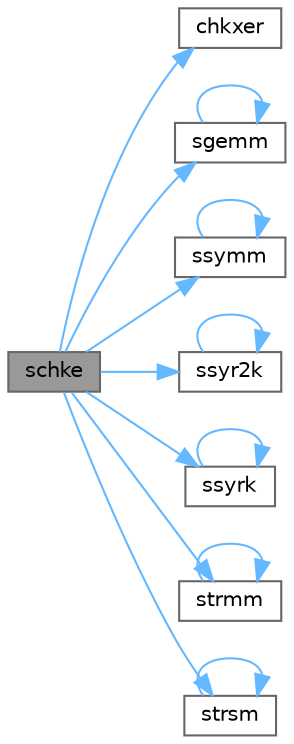 digraph "schke"
{
 // LATEX_PDF_SIZE
  bgcolor="transparent";
  edge [fontname=Helvetica,fontsize=10,labelfontname=Helvetica,labelfontsize=10];
  node [fontname=Helvetica,fontsize=10,shape=box,height=0.2,width=0.4];
  rankdir="LR";
  Node1 [id="Node000001",label="schke",height=0.2,width=0.4,color="gray40", fillcolor="grey60", style="filled", fontcolor="black",tooltip=" "];
  Node1 -> Node2 [id="edge14_Node000001_Node000002",color="steelblue1",style="solid",tooltip=" "];
  Node2 [id="Node000002",label="chkxer",height=0.2,width=0.4,color="grey40", fillcolor="white", style="filled",URL="$cblat2_8f.html#af45b42ec3c6b47e26cd20551dfd87ea6",tooltip=" "];
  Node1 -> Node3 [id="edge15_Node000001_Node000003",color="steelblue1",style="solid",tooltip=" "];
  Node3 [id="Node000003",label="sgemm",height=0.2,width=0.4,color="grey40", fillcolor="white", style="filled",URL="$bench_2btl_2libs_2_b_l_a_s_2blas_8h.html#adbecd3f08fab7db9e8fe9c9bd306f2c0",tooltip=" "];
  Node3 -> Node3 [id="edge16_Node000003_Node000003",color="steelblue1",style="solid",tooltip=" "];
  Node1 -> Node4 [id="edge17_Node000001_Node000004",color="steelblue1",style="solid",tooltip=" "];
  Node4 [id="Node000004",label="ssymm",height=0.2,width=0.4,color="grey40", fillcolor="white", style="filled",URL="$bench_2btl_2libs_2_b_l_a_s_2blas_8h.html#ada98d6411402b061e2902e7b0c2f2ee2",tooltip=" "];
  Node4 -> Node4 [id="edge18_Node000004_Node000004",color="steelblue1",style="solid",tooltip=" "];
  Node1 -> Node5 [id="edge19_Node000001_Node000005",color="steelblue1",style="solid",tooltip=" "];
  Node5 [id="Node000005",label="ssyr2k",height=0.2,width=0.4,color="grey40", fillcolor="white", style="filled",URL="$bench_2btl_2libs_2_b_l_a_s_2blas_8h.html#a9aabb2ca24ece94b7f933d49210e803d",tooltip=" "];
  Node5 -> Node5 [id="edge20_Node000005_Node000005",color="steelblue1",style="solid",tooltip=" "];
  Node1 -> Node6 [id="edge21_Node000001_Node000006",color="steelblue1",style="solid",tooltip=" "];
  Node6 [id="Node000006",label="ssyrk",height=0.2,width=0.4,color="grey40", fillcolor="white", style="filled",URL="$bench_2btl_2libs_2_b_l_a_s_2blas_8h.html#aa90b7ccd042d06f19d3e6da3d240231a",tooltip=" "];
  Node6 -> Node6 [id="edge22_Node000006_Node000006",color="steelblue1",style="solid",tooltip=" "];
  Node1 -> Node7 [id="edge23_Node000001_Node000007",color="steelblue1",style="solid",tooltip=" "];
  Node7 [id="Node000007",label="strmm",height=0.2,width=0.4,color="grey40", fillcolor="white", style="filled",URL="$bench_2btl_2libs_2_b_l_a_s_2blas_8h.html#a805e1e315959cb8192d8ccba46286cb0",tooltip=" "];
  Node7 -> Node7 [id="edge24_Node000007_Node000007",color="steelblue1",style="solid",tooltip=" "];
  Node1 -> Node8 [id="edge25_Node000001_Node000008",color="steelblue1",style="solid",tooltip=" "];
  Node8 [id="Node000008",label="strsm",height=0.2,width=0.4,color="grey40", fillcolor="white", style="filled",URL="$bench_2btl_2libs_2_b_l_a_s_2blas_8h.html#a81cddae7d0f0d6b3470c05eb5c70c04a",tooltip=" "];
  Node8 -> Node8 [id="edge26_Node000008_Node000008",color="steelblue1",style="solid",tooltip=" "];
}

